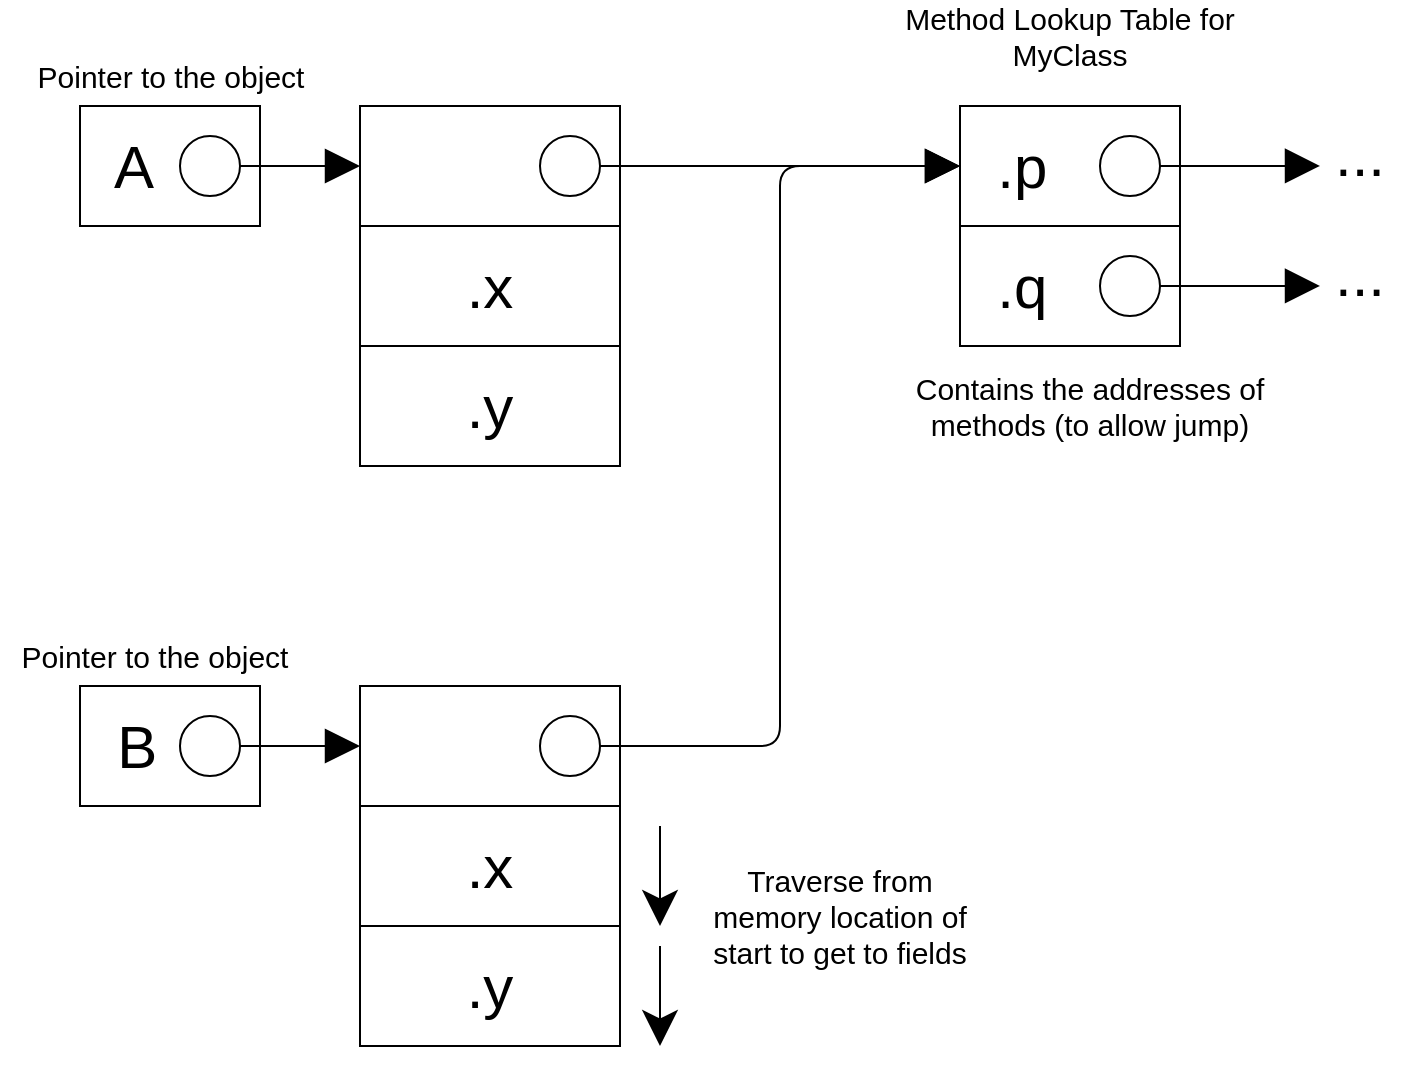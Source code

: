 <mxfile>
    <diagram id="Z8tcA6wfnXXTryXjgZ6U" name="Page-1">
        <mxGraphModel dx="951" dy="1297" grid="1" gridSize="10" guides="1" tooltips="1" connect="1" arrows="1" fold="1" page="1" pageScale="1" pageWidth="850" pageHeight="1100" math="0" shadow="0">
            <root>
                <mxCell id="0"/>
                <mxCell id="1" parent="0"/>
                <mxCell id="2" value="&amp;nbsp; A" style="rounded=0;whiteSpace=wrap;html=1;align=left;fontSize=30;" vertex="1" parent="1">
                    <mxGeometry x="50" y="60" width="90" height="60" as="geometry"/>
                </mxCell>
                <mxCell id="3" value="" style="ellipse;whiteSpace=wrap;html=1;aspect=fixed;" vertex="1" parent="1">
                    <mxGeometry x="100" y="75" width="30" height="30" as="geometry"/>
                </mxCell>
                <mxCell id="4" value="&amp;nbsp; B" style="rounded=0;whiteSpace=wrap;html=1;align=left;fontSize=30;" vertex="1" parent="1">
                    <mxGeometry x="50" y="350" width="90" height="60" as="geometry"/>
                </mxCell>
                <mxCell id="5" value="" style="ellipse;whiteSpace=wrap;html=1;aspect=fixed;" vertex="1" parent="1">
                    <mxGeometry x="100" y="365" width="30" height="30" as="geometry"/>
                </mxCell>
                <mxCell id="6" value="" style="rounded=0;whiteSpace=wrap;html=1;align=left;fontSize=30;" vertex="1" parent="1">
                    <mxGeometry x="190" y="60" width="130" height="60" as="geometry"/>
                </mxCell>
                <mxCell id="22" style="edgeStyle=none;html=1;exitX=1;exitY=0.5;exitDx=0;exitDy=0;entryX=0;entryY=0.5;entryDx=0;entryDy=0;fontSize=30;endArrow=block;endFill=1;endSize=15;" edge="1" parent="1" source="8" target="17">
                    <mxGeometry relative="1" as="geometry"/>
                </mxCell>
                <mxCell id="8" value="" style="ellipse;whiteSpace=wrap;html=1;aspect=fixed;" vertex="1" parent="1">
                    <mxGeometry x="280" y="75" width="30" height="30" as="geometry"/>
                </mxCell>
                <mxCell id="9" value=".x" style="rounded=0;whiteSpace=wrap;html=1;align=center;fontSize=30;" vertex="1" parent="1">
                    <mxGeometry x="190" y="120" width="130" height="60" as="geometry"/>
                </mxCell>
                <mxCell id="10" value=".y" style="rounded=0;whiteSpace=wrap;html=1;align=center;fontSize=30;" vertex="1" parent="1">
                    <mxGeometry x="190" y="180" width="130" height="60" as="geometry"/>
                </mxCell>
                <mxCell id="11" value="" style="rounded=0;whiteSpace=wrap;html=1;align=left;fontSize=30;" vertex="1" parent="1">
                    <mxGeometry x="190" y="350" width="130" height="60" as="geometry"/>
                </mxCell>
                <mxCell id="23" style="edgeStyle=orthogonalEdgeStyle;html=1;exitX=1;exitY=0.5;exitDx=0;exitDy=0;fontSize=30;endArrow=block;endFill=1;endSize=15;entryX=0;entryY=0.5;entryDx=0;entryDy=0;" edge="1" parent="1" source="12" target="17">
                    <mxGeometry relative="1" as="geometry">
                        <mxPoint x="490" y="90" as="targetPoint"/>
                    </mxGeometry>
                </mxCell>
                <mxCell id="12" value="" style="ellipse;whiteSpace=wrap;html=1;aspect=fixed;" vertex="1" parent="1">
                    <mxGeometry x="280" y="365" width="30" height="30" as="geometry"/>
                </mxCell>
                <mxCell id="13" value=".x" style="rounded=0;whiteSpace=wrap;html=1;align=center;fontSize=30;" vertex="1" parent="1">
                    <mxGeometry x="190" y="410" width="130" height="60" as="geometry"/>
                </mxCell>
                <mxCell id="14" value=".y" style="rounded=0;whiteSpace=wrap;html=1;align=center;fontSize=30;" vertex="1" parent="1">
                    <mxGeometry x="190" y="470" width="130" height="60" as="geometry"/>
                </mxCell>
                <mxCell id="17" value="&amp;nbsp; .p" style="rounded=0;whiteSpace=wrap;html=1;align=left;fontSize=30;" vertex="1" parent="1">
                    <mxGeometry x="490" y="60" width="110" height="60" as="geometry"/>
                </mxCell>
                <mxCell id="24" style="edgeStyle=orthogonalEdgeStyle;html=1;exitX=1;exitY=0.5;exitDx=0;exitDy=0;fontSize=30;endArrow=block;endFill=1;endSize=15;" edge="1" parent="1" source="19">
                    <mxGeometry relative="1" as="geometry">
                        <mxPoint x="670" y="89.952" as="targetPoint"/>
                    </mxGeometry>
                </mxCell>
                <mxCell id="19" value="" style="ellipse;whiteSpace=wrap;html=1;aspect=fixed;" vertex="1" parent="1">
                    <mxGeometry x="560" y="75" width="30" height="30" as="geometry"/>
                </mxCell>
                <mxCell id="20" value="&amp;nbsp; .q" style="rounded=0;whiteSpace=wrap;html=1;align=left;fontSize=30;" vertex="1" parent="1">
                    <mxGeometry x="490" y="120" width="110" height="60" as="geometry"/>
                </mxCell>
                <mxCell id="25" style="edgeStyle=orthogonalEdgeStyle;html=1;exitX=1;exitY=0.5;exitDx=0;exitDy=0;fontSize=30;endArrow=block;endFill=1;endSize=15;" edge="1" parent="1" source="21">
                    <mxGeometry relative="1" as="geometry">
                        <mxPoint x="670" y="149.952" as="targetPoint"/>
                    </mxGeometry>
                </mxCell>
                <mxCell id="21" value="" style="ellipse;whiteSpace=wrap;html=1;aspect=fixed;" vertex="1" parent="1">
                    <mxGeometry x="560" y="135" width="30" height="30" as="geometry"/>
                </mxCell>
                <mxCell id="16" style="edgeStyle=none;html=1;exitX=1;exitY=0.5;exitDx=0;exitDy=0;entryX=0;entryY=0.5;entryDx=0;entryDy=0;fontSize=30;endArrow=block;endFill=1;endSize=15;" edge="1" parent="1" source="3" target="6">
                    <mxGeometry relative="1" as="geometry"/>
                </mxCell>
                <mxCell id="15" style="edgeStyle=none;html=1;exitX=1;exitY=0.5;exitDx=0;exitDy=0;entryX=0;entryY=0.5;entryDx=0;entryDy=0;fontSize=30;endArrow=block;endFill=1;endSize=15;" edge="1" parent="1" source="5" target="11">
                    <mxGeometry relative="1" as="geometry"/>
                </mxCell>
                <mxCell id="26" value="..." style="text;html=1;strokeColor=none;fillColor=none;align=center;verticalAlign=bottom;whiteSpace=wrap;rounded=0;fontSize=30;" vertex="1" parent="1">
                    <mxGeometry x="670" y="75" width="40" height="30" as="geometry"/>
                </mxCell>
                <mxCell id="27" value="..." style="text;html=1;strokeColor=none;fillColor=none;align=center;verticalAlign=bottom;whiteSpace=wrap;rounded=0;fontSize=30;" vertex="1" parent="1">
                    <mxGeometry x="670" y="135" width="40" height="30" as="geometry"/>
                </mxCell>
                <mxCell id="28" value="Method Lookup Table for MyClass" style="text;html=1;strokeColor=none;fillColor=none;align=center;verticalAlign=middle;whiteSpace=wrap;rounded=0;fontSize=15;" vertex="1" parent="1">
                    <mxGeometry x="455" y="10" width="180" height="30" as="geometry"/>
                </mxCell>
                <mxCell id="29" value="Contains the addresses of methods (to allow jump)" style="text;html=1;strokeColor=none;fillColor=none;align=center;verticalAlign=middle;whiteSpace=wrap;rounded=0;fontSize=15;" vertex="1" parent="1">
                    <mxGeometry x="465" y="195" width="180" height="30" as="geometry"/>
                </mxCell>
                <mxCell id="30" value="Pointer to the object" style="text;html=1;strokeColor=none;fillColor=none;align=center;verticalAlign=middle;whiteSpace=wrap;rounded=0;fontSize=15;" vertex="1" parent="1">
                    <mxGeometry x="17.5" y="30" width="155" height="30" as="geometry"/>
                </mxCell>
                <mxCell id="31" value="Pointer to the object" style="text;html=1;strokeColor=none;fillColor=none;align=center;verticalAlign=middle;whiteSpace=wrap;rounded=0;fontSize=15;" vertex="1" parent="1">
                    <mxGeometry x="10" y="320" width="155" height="30" as="geometry"/>
                </mxCell>
                <mxCell id="34" value="" style="endArrow=classic;html=1;fontSize=15;endSize=15;" edge="1" parent="1">
                    <mxGeometry width="50" height="50" relative="1" as="geometry">
                        <mxPoint x="340" y="420" as="sourcePoint"/>
                        <mxPoint x="340" y="470" as="targetPoint"/>
                    </mxGeometry>
                </mxCell>
                <mxCell id="35" value="" style="endArrow=classic;html=1;fontSize=15;endSize=15;" edge="1" parent="1">
                    <mxGeometry width="50" height="50" relative="1" as="geometry">
                        <mxPoint x="340" y="480" as="sourcePoint"/>
                        <mxPoint x="340" y="530" as="targetPoint"/>
                    </mxGeometry>
                </mxCell>
                <mxCell id="36" value="Traverse from memory location of start to get to fields" style="text;html=1;strokeColor=none;fillColor=none;align=center;verticalAlign=middle;whiteSpace=wrap;rounded=0;fontSize=15;" vertex="1" parent="1">
                    <mxGeometry x="360" y="430" width="140" height="70" as="geometry"/>
                </mxCell>
            </root>
        </mxGraphModel>
    </diagram>
</mxfile>